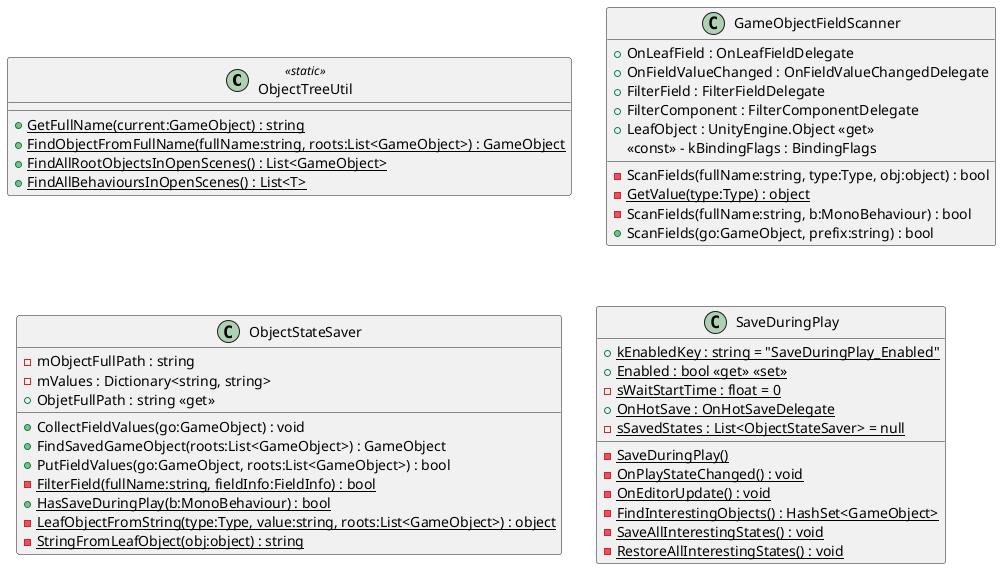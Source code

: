 @startuml
class ObjectTreeUtil <<static>> {
    + {static} GetFullName(current:GameObject) : string
    + {static} FindObjectFromFullName(fullName:string, roots:List<GameObject>) : GameObject
    + {static} FindAllRootObjectsInOpenScenes() : List<GameObject>
    + {static} FindAllBehavioursInOpenScenes() : List<T>
}
class GameObjectFieldScanner {
    + OnLeafField : OnLeafFieldDelegate
    + OnFieldValueChanged : OnFieldValueChangedDelegate
    + FilterField : FilterFieldDelegate
    + FilterComponent : FilterComponentDelegate
    + LeafObject : UnityEngine.Object <<get>>
    <<const>> - kBindingFlags : BindingFlags
    - ScanFields(fullName:string, type:Type, obj:object) : bool
    {static} - GetValue(type:Type) : object
    - ScanFields(fullName:string, b:MonoBehaviour) : bool
    + ScanFields(go:GameObject, prefix:string) : bool
}
class ObjectStateSaver {
    - mObjectFullPath : string
    - mValues : Dictionary<string, string>
    + ObjetFullPath : string <<get>>
    + CollectFieldValues(go:GameObject) : void
    + FindSavedGameObject(roots:List<GameObject>) : GameObject
    + PutFieldValues(go:GameObject, roots:List<GameObject>) : bool
    {static} - FilterField(fullName:string, fieldInfo:FieldInfo) : bool
    + {static} HasSaveDuringPlay(b:MonoBehaviour) : bool
    {static} - LeafObjectFromString(type:Type, value:string, roots:List<GameObject>) : object
    {static} - StringFromLeafObject(obj:object) : string
}
class SaveDuringPlay {
    + {static} kEnabledKey : string = "SaveDuringPlay_Enabled"
    + {static} Enabled : bool <<get>> <<set>>
    {static} - SaveDuringPlay()
    {static} - OnPlayStateChanged() : void
    {static} - sWaitStartTime : float = 0
    {static} - OnEditorUpdate() : void
    + {static} OnHotSave : OnHotSaveDelegate
    {static} - FindInterestingObjects() : HashSet<GameObject>
    {static} - sSavedStates : List<ObjectStateSaver> = null
    {static} - SaveAllInterestingStates() : void
    {static} - RestoreAllInterestingStates() : void
}
@enduml
